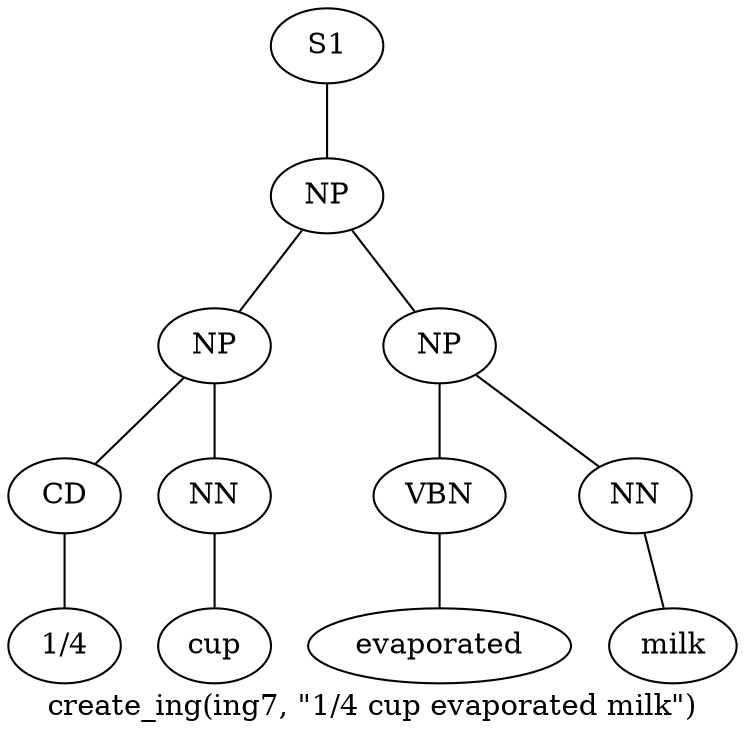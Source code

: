 graph SyntaxGraph {
	label = "create_ing(ing7, \"1/4 cup evaporated milk\")";
	Node0 [label="S1"];
	Node1 [label="NP"];
	Node2 [label="NP"];
	Node3 [label="CD"];
	Node4 [label="1/4"];
	Node5 [label="NN"];
	Node6 [label="cup"];
	Node7 [label="NP"];
	Node8 [label="VBN"];
	Node9 [label="evaporated"];
	Node10 [label="NN"];
	Node11 [label="milk"];

	Node0 -- Node1;
	Node1 -- Node2;
	Node1 -- Node7;
	Node2 -- Node3;
	Node2 -- Node5;
	Node3 -- Node4;
	Node5 -- Node6;
	Node7 -- Node8;
	Node7 -- Node10;
	Node8 -- Node9;
	Node10 -- Node11;
}